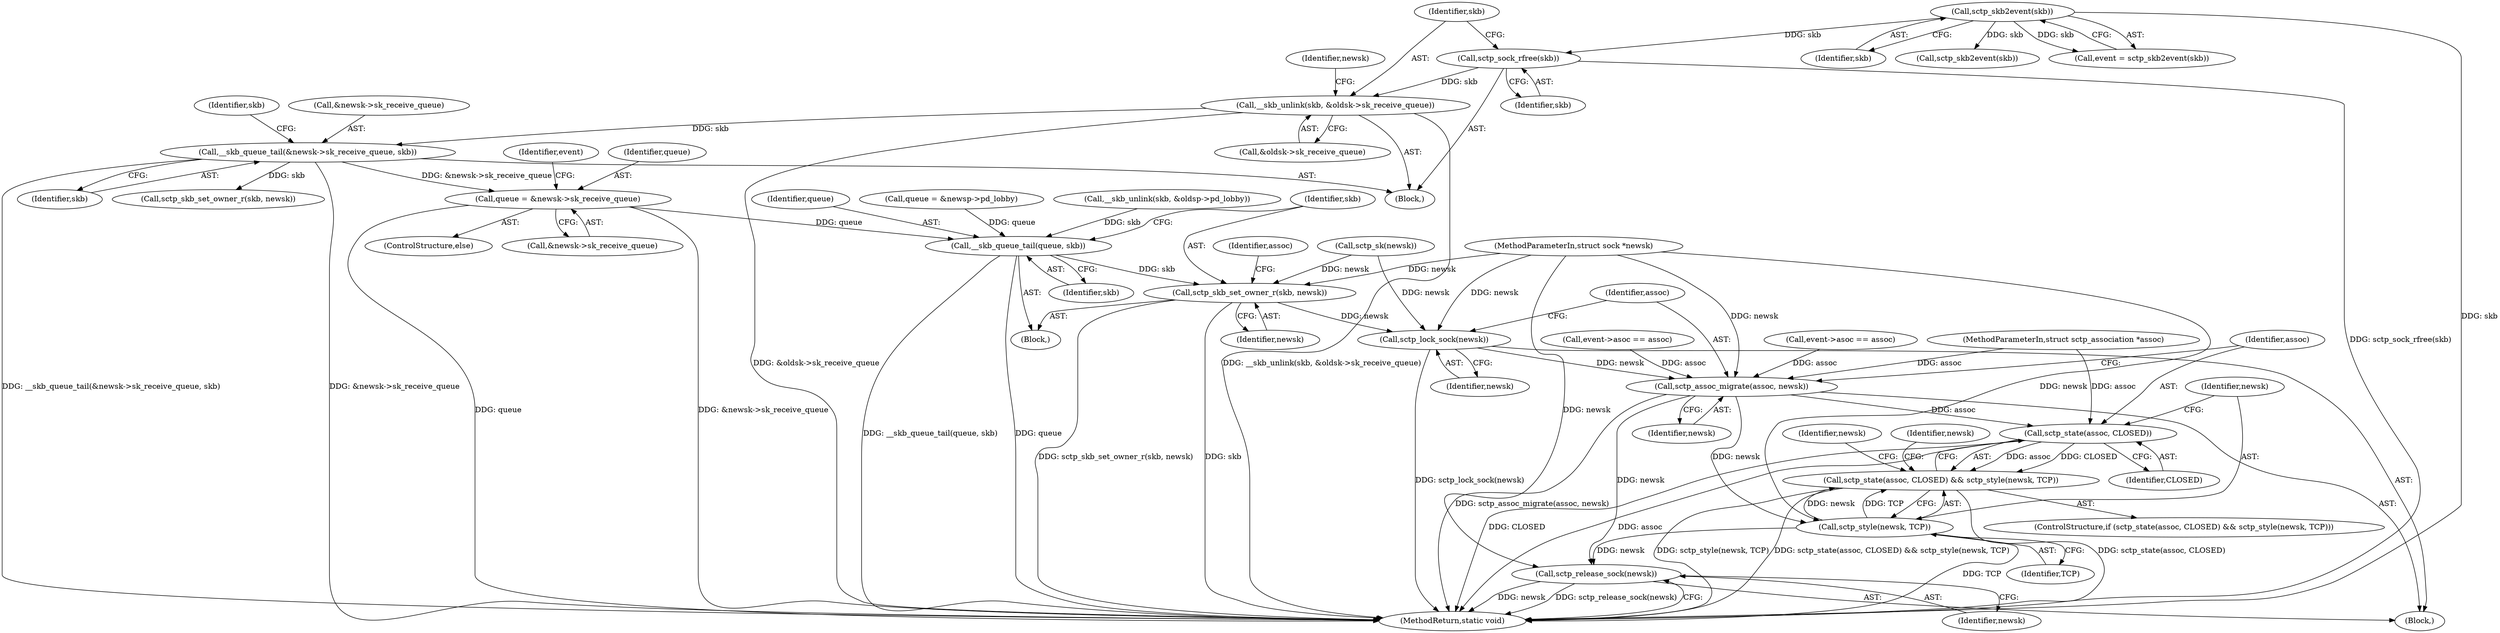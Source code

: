 digraph "0_linux_ea2bc483ff5caada7c4aa0d5fbf87d3a6590273d@pointer" {
"1000314" [label="(Call,queue = &newsk->sk_receive_queue)"];
"1000269" [label="(Call,__skb_queue_tail(&newsk->sk_receive_queue, skb))"];
"1000263" [label="(Call,__skb_unlink(skb, &oldsk->sk_receive_queue))"];
"1000261" [label="(Call,sctp_sock_rfree(skb))"];
"1000252" [label="(Call,sctp_skb2event(skb))"];
"1000340" [label="(Call,__skb_queue_tail(queue, skb))"];
"1000343" [label="(Call,sctp_skb_set_owner_r(skb, newsk))"];
"1000359" [label="(Call,sctp_lock_sock(newsk))"];
"1000361" [label="(Call,sctp_assoc_migrate(assoc, newsk))"];
"1000366" [label="(Call,sctp_state(assoc, CLOSED))"];
"1000365" [label="(Call,sctp_state(assoc, CLOSED) && sctp_style(newsk, TCP))"];
"1000369" [label="(Call,sctp_style(newsk, TCP))"];
"1000382" [label="(Call,sctp_release_sock(newsk))"];
"1000313" [label="(ControlStructure,else)"];
"1000361" [label="(Call,sctp_assoc_migrate(assoc, newsk))"];
"1000363" [label="(Identifier,newsk)"];
"1000263" [label="(Call,__skb_unlink(skb, &oldsk->sk_receive_queue))"];
"1000384" [label="(MethodReturn,static void)"];
"1000344" [label="(Identifier,skb)"];
"1000322" [label="(Identifier,event)"];
"1000345" [label="(Identifier,newsk)"];
"1000349" [label="(Identifier,assoc)"];
"1000276" [label="(Identifier,skb)"];
"1000326" [label="(Call,event->asoc == assoc)"];
"1000340" [label="(Call,__skb_queue_tail(queue, skb))"];
"1000270" [label="(Call,&newsk->sk_receive_queue)"];
"1000260" [label="(Block,)"];
"1000116" [label="(MethodParameterIn,struct sock *newsk)"];
"1000255" [label="(Call,event->asoc == assoc)"];
"1000365" [label="(Call,sctp_state(assoc, CLOSED) && sctp_style(newsk, TCP))"];
"1000367" [label="(Identifier,assoc)"];
"1000253" [label="(Identifier,skb)"];
"1000368" [label="(Identifier,CLOSED)"];
"1000272" [label="(Identifier,newsk)"];
"1000314" [label="(Call,queue = &newsk->sk_receive_queue)"];
"1000342" [label="(Identifier,skb)"];
"1000366" [label="(Call,sctp_state(assoc, CLOSED))"];
"1000274" [label="(Identifier,skb)"];
"1000341" [label="(Identifier,queue)"];
"1000362" [label="(Identifier,assoc)"];
"1000360" [label="(Identifier,newsk)"];
"1000265" [label="(Call,&oldsk->sk_receive_queue)"];
"1000269" [label="(Call,__skb_queue_tail(&newsk->sk_receive_queue, skb))"];
"1000315" [label="(Identifier,queue)"];
"1000275" [label="(Call,sctp_skb_set_owner_r(skb, newsk))"];
"1000264" [label="(Identifier,skb)"];
"1000262" [label="(Identifier,skb)"];
"1000331" [label="(Block,)"];
"1000316" [label="(Call,&newsk->sk_receive_queue)"];
"1000307" [label="(Call,queue = &newsp->pd_lobby)"];
"1000369" [label="(Call,sctp_style(newsk, TCP))"];
"1000261" [label="(Call,sctp_sock_rfree(skb))"];
"1000119" [label="(Block,)"];
"1000370" [label="(Identifier,newsk)"];
"1000364" [label="(ControlStructure,if (sctp_state(assoc, CLOSED) && sctp_style(newsk, TCP)))"];
"1000379" [label="(Identifier,newsk)"];
"1000343" [label="(Call,sctp_skb_set_owner_r(skb, newsk))"];
"1000371" [label="(Identifier,TCP)"];
"1000252" [label="(Call,sctp_skb2event(skb))"];
"1000383" [label="(Identifier,newsk)"];
"1000382" [label="(Call,sctp_release_sock(newsk))"];
"1000323" [label="(Call,sctp_skb2event(skb))"];
"1000374" [label="(Identifier,newsk)"];
"1000334" [label="(Call,__skb_unlink(skb, &oldsp->pd_lobby))"];
"1000117" [label="(MethodParameterIn,struct sctp_association *assoc)"];
"1000359" [label="(Call,sctp_lock_sock(newsk))"];
"1000285" [label="(Call,sctp_sk(newsk))"];
"1000250" [label="(Call,event = sctp_skb2event(skb))"];
"1000314" -> "1000313"  [label="AST: "];
"1000314" -> "1000316"  [label="CFG: "];
"1000315" -> "1000314"  [label="AST: "];
"1000316" -> "1000314"  [label="AST: "];
"1000322" -> "1000314"  [label="CFG: "];
"1000314" -> "1000384"  [label="DDG: queue"];
"1000314" -> "1000384"  [label="DDG: &newsk->sk_receive_queue"];
"1000269" -> "1000314"  [label="DDG: &newsk->sk_receive_queue"];
"1000314" -> "1000340"  [label="DDG: queue"];
"1000269" -> "1000260"  [label="AST: "];
"1000269" -> "1000274"  [label="CFG: "];
"1000270" -> "1000269"  [label="AST: "];
"1000274" -> "1000269"  [label="AST: "];
"1000276" -> "1000269"  [label="CFG: "];
"1000269" -> "1000384"  [label="DDG: __skb_queue_tail(&newsk->sk_receive_queue, skb)"];
"1000269" -> "1000384"  [label="DDG: &newsk->sk_receive_queue"];
"1000263" -> "1000269"  [label="DDG: skb"];
"1000269" -> "1000275"  [label="DDG: skb"];
"1000263" -> "1000260"  [label="AST: "];
"1000263" -> "1000265"  [label="CFG: "];
"1000264" -> "1000263"  [label="AST: "];
"1000265" -> "1000263"  [label="AST: "];
"1000272" -> "1000263"  [label="CFG: "];
"1000263" -> "1000384"  [label="DDG: &oldsk->sk_receive_queue"];
"1000263" -> "1000384"  [label="DDG: __skb_unlink(skb, &oldsk->sk_receive_queue)"];
"1000261" -> "1000263"  [label="DDG: skb"];
"1000261" -> "1000260"  [label="AST: "];
"1000261" -> "1000262"  [label="CFG: "];
"1000262" -> "1000261"  [label="AST: "];
"1000264" -> "1000261"  [label="CFG: "];
"1000261" -> "1000384"  [label="DDG: sctp_sock_rfree(skb)"];
"1000252" -> "1000261"  [label="DDG: skb"];
"1000252" -> "1000250"  [label="AST: "];
"1000252" -> "1000253"  [label="CFG: "];
"1000253" -> "1000252"  [label="AST: "];
"1000250" -> "1000252"  [label="CFG: "];
"1000252" -> "1000384"  [label="DDG: skb"];
"1000252" -> "1000250"  [label="DDG: skb"];
"1000252" -> "1000323"  [label="DDG: skb"];
"1000340" -> "1000331"  [label="AST: "];
"1000340" -> "1000342"  [label="CFG: "];
"1000341" -> "1000340"  [label="AST: "];
"1000342" -> "1000340"  [label="AST: "];
"1000344" -> "1000340"  [label="CFG: "];
"1000340" -> "1000384"  [label="DDG: __skb_queue_tail(queue, skb)"];
"1000340" -> "1000384"  [label="DDG: queue"];
"1000307" -> "1000340"  [label="DDG: queue"];
"1000334" -> "1000340"  [label="DDG: skb"];
"1000340" -> "1000343"  [label="DDG: skb"];
"1000343" -> "1000331"  [label="AST: "];
"1000343" -> "1000345"  [label="CFG: "];
"1000344" -> "1000343"  [label="AST: "];
"1000345" -> "1000343"  [label="AST: "];
"1000349" -> "1000343"  [label="CFG: "];
"1000343" -> "1000384"  [label="DDG: skb"];
"1000343" -> "1000384"  [label="DDG: sctp_skb_set_owner_r(skb, newsk)"];
"1000285" -> "1000343"  [label="DDG: newsk"];
"1000116" -> "1000343"  [label="DDG: newsk"];
"1000343" -> "1000359"  [label="DDG: newsk"];
"1000359" -> "1000119"  [label="AST: "];
"1000359" -> "1000360"  [label="CFG: "];
"1000360" -> "1000359"  [label="AST: "];
"1000362" -> "1000359"  [label="CFG: "];
"1000359" -> "1000384"  [label="DDG: sctp_lock_sock(newsk)"];
"1000285" -> "1000359"  [label="DDG: newsk"];
"1000116" -> "1000359"  [label="DDG: newsk"];
"1000359" -> "1000361"  [label="DDG: newsk"];
"1000361" -> "1000119"  [label="AST: "];
"1000361" -> "1000363"  [label="CFG: "];
"1000362" -> "1000361"  [label="AST: "];
"1000363" -> "1000361"  [label="AST: "];
"1000367" -> "1000361"  [label="CFG: "];
"1000361" -> "1000384"  [label="DDG: sctp_assoc_migrate(assoc, newsk)"];
"1000326" -> "1000361"  [label="DDG: assoc"];
"1000255" -> "1000361"  [label="DDG: assoc"];
"1000117" -> "1000361"  [label="DDG: assoc"];
"1000116" -> "1000361"  [label="DDG: newsk"];
"1000361" -> "1000366"  [label="DDG: assoc"];
"1000361" -> "1000369"  [label="DDG: newsk"];
"1000361" -> "1000382"  [label="DDG: newsk"];
"1000366" -> "1000365"  [label="AST: "];
"1000366" -> "1000368"  [label="CFG: "];
"1000367" -> "1000366"  [label="AST: "];
"1000368" -> "1000366"  [label="AST: "];
"1000370" -> "1000366"  [label="CFG: "];
"1000365" -> "1000366"  [label="CFG: "];
"1000366" -> "1000384"  [label="DDG: CLOSED"];
"1000366" -> "1000384"  [label="DDG: assoc"];
"1000366" -> "1000365"  [label="DDG: assoc"];
"1000366" -> "1000365"  [label="DDG: CLOSED"];
"1000117" -> "1000366"  [label="DDG: assoc"];
"1000365" -> "1000364"  [label="AST: "];
"1000365" -> "1000369"  [label="CFG: "];
"1000369" -> "1000365"  [label="AST: "];
"1000374" -> "1000365"  [label="CFG: "];
"1000379" -> "1000365"  [label="CFG: "];
"1000365" -> "1000384"  [label="DDG: sctp_style(newsk, TCP)"];
"1000365" -> "1000384"  [label="DDG: sctp_state(assoc, CLOSED) && sctp_style(newsk, TCP)"];
"1000365" -> "1000384"  [label="DDG: sctp_state(assoc, CLOSED)"];
"1000369" -> "1000365"  [label="DDG: newsk"];
"1000369" -> "1000365"  [label="DDG: TCP"];
"1000369" -> "1000371"  [label="CFG: "];
"1000370" -> "1000369"  [label="AST: "];
"1000371" -> "1000369"  [label="AST: "];
"1000369" -> "1000384"  [label="DDG: TCP"];
"1000116" -> "1000369"  [label="DDG: newsk"];
"1000369" -> "1000382"  [label="DDG: newsk"];
"1000382" -> "1000119"  [label="AST: "];
"1000382" -> "1000383"  [label="CFG: "];
"1000383" -> "1000382"  [label="AST: "];
"1000384" -> "1000382"  [label="CFG: "];
"1000382" -> "1000384"  [label="DDG: newsk"];
"1000382" -> "1000384"  [label="DDG: sctp_release_sock(newsk)"];
"1000116" -> "1000382"  [label="DDG: newsk"];
}
